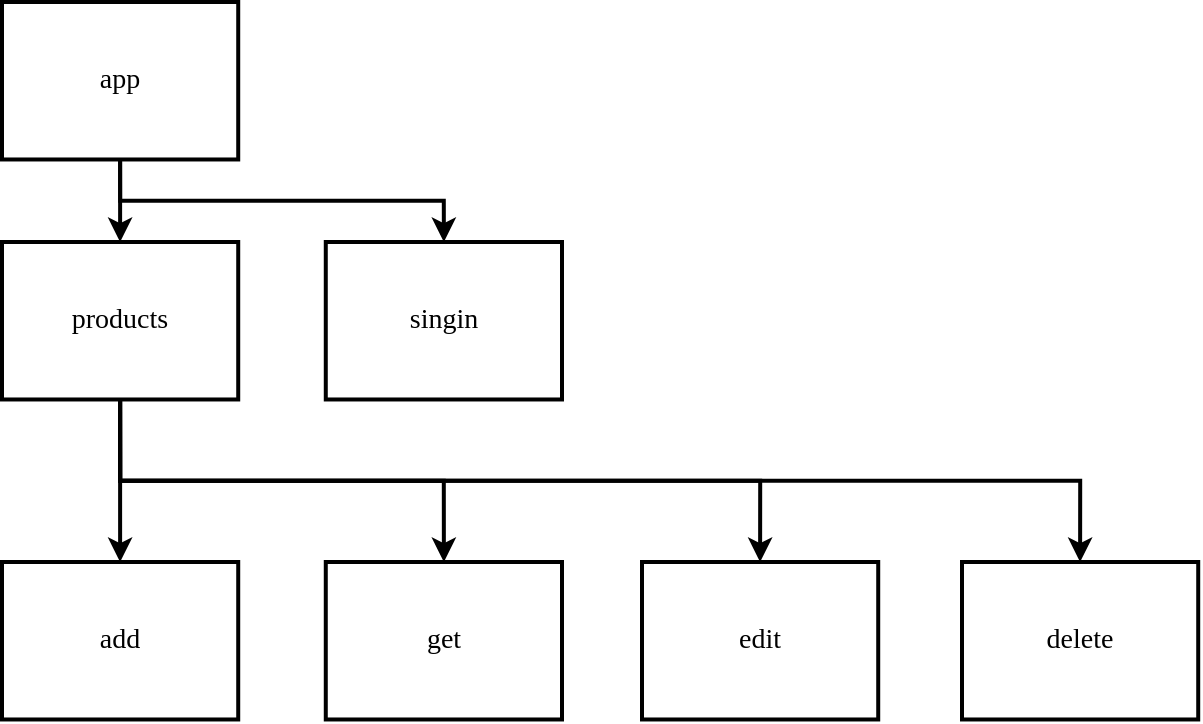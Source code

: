 <mxfile version="15.4.0" type="device"><diagram id="ZY1L4HJ2LRJZ9_9pu8G9" name="Page-1"><mxGraphModel dx="1024" dy="592" grid="1" gridSize="10" guides="1" tooltips="1" connect="1" arrows="1" fold="1" page="1" pageScale="1" pageWidth="827" pageHeight="1169" math="0" shadow="0"><root><mxCell id="0"/><mxCell id="1" parent="0"/><mxCell id="ValS_Qy8ZLMoOE9WEHSX-8" style="edgeStyle=orthogonalEdgeStyle;rounded=0;orthogonalLoop=1;jettySize=auto;html=1;exitX=0.5;exitY=1;exitDx=0;exitDy=0;entryX=0.5;entryY=0;entryDx=0;entryDy=0;fontFamily=Times New Roman;strokeWidth=2;fontSize=14;fontStyle=0" parent="1" source="ValS_Qy8ZLMoOE9WEHSX-1" target="ValS_Qy8ZLMoOE9WEHSX-2" edge="1"><mxGeometry relative="1" as="geometry"/></mxCell><mxCell id="ValS_Qy8ZLMoOE9WEHSX-9" style="edgeStyle=orthogonalEdgeStyle;rounded=0;orthogonalLoop=1;jettySize=auto;html=1;exitX=0.5;exitY=1;exitDx=0;exitDy=0;entryX=0.5;entryY=0;entryDx=0;entryDy=0;fontFamily=Times New Roman;strokeWidth=2;fontSize=14;fontStyle=0" parent="1" source="ValS_Qy8ZLMoOE9WEHSX-1" target="ValS_Qy8ZLMoOE9WEHSX-7" edge="1"><mxGeometry relative="1" as="geometry"/></mxCell><mxCell id="ValS_Qy8ZLMoOE9WEHSX-1" value="app" style="rounded=0;whiteSpace=wrap;html=1;absoluteArcSize=1;arcSize=14;strokeWidth=2;fontFamily=Times New Roman;fontSize=14;fontStyle=0" parent="1" vertex="1"><mxGeometry x="40" y="40" width="118.11" height="78.74" as="geometry"/></mxCell><mxCell id="ValS_Qy8ZLMoOE9WEHSX-10" style="edgeStyle=orthogonalEdgeStyle;rounded=0;orthogonalLoop=1;jettySize=auto;html=1;exitX=0.5;exitY=1;exitDx=0;exitDy=0;entryX=0.5;entryY=0;entryDx=0;entryDy=0;fontFamily=Times New Roman;strokeWidth=2;fontSize=14;fontStyle=0" parent="1" source="ValS_Qy8ZLMoOE9WEHSX-2" target="ValS_Qy8ZLMoOE9WEHSX-3" edge="1"><mxGeometry relative="1" as="geometry"/></mxCell><mxCell id="ValS_Qy8ZLMoOE9WEHSX-11" style="edgeStyle=orthogonalEdgeStyle;rounded=0;orthogonalLoop=1;jettySize=auto;html=1;exitX=0.5;exitY=1;exitDx=0;exitDy=0;entryX=0.5;entryY=0;entryDx=0;entryDy=0;fontFamily=Times New Roman;strokeWidth=2;fontSize=14;fontStyle=0" parent="1" source="ValS_Qy8ZLMoOE9WEHSX-2" target="ValS_Qy8ZLMoOE9WEHSX-4" edge="1"><mxGeometry relative="1" as="geometry"/></mxCell><mxCell id="ValS_Qy8ZLMoOE9WEHSX-12" style="edgeStyle=orthogonalEdgeStyle;rounded=0;orthogonalLoop=1;jettySize=auto;html=1;exitX=0.5;exitY=1;exitDx=0;exitDy=0;entryX=0.5;entryY=0;entryDx=0;entryDy=0;fontFamily=Times New Roman;strokeWidth=2;fontSize=14;fontStyle=0" parent="1" source="ValS_Qy8ZLMoOE9WEHSX-2" target="ValS_Qy8ZLMoOE9WEHSX-5" edge="1"><mxGeometry relative="1" as="geometry"/></mxCell><mxCell id="ValS_Qy8ZLMoOE9WEHSX-13" style="edgeStyle=orthogonalEdgeStyle;rounded=0;orthogonalLoop=1;jettySize=auto;html=1;exitX=0.5;exitY=1;exitDx=0;exitDy=0;entryX=0.5;entryY=0;entryDx=0;entryDy=0;fontFamily=Times New Roman;strokeWidth=2;fontSize=14;fontStyle=0" parent="1" source="ValS_Qy8ZLMoOE9WEHSX-2" target="ValS_Qy8ZLMoOE9WEHSX-6" edge="1"><mxGeometry relative="1" as="geometry"/></mxCell><mxCell id="ValS_Qy8ZLMoOE9WEHSX-2" value="products" style="rounded=0;whiteSpace=wrap;html=1;absoluteArcSize=1;arcSize=14;strokeWidth=2;fontFamily=Times New Roman;fontSize=14;fontStyle=0" parent="1" vertex="1"><mxGeometry x="40" y="160" width="118.11" height="78.74" as="geometry"/></mxCell><mxCell id="ValS_Qy8ZLMoOE9WEHSX-3" value="add" style="rounded=0;whiteSpace=wrap;html=1;absoluteArcSize=1;arcSize=14;strokeWidth=2;fontFamily=Times New Roman;fontSize=14;fontStyle=0" parent="1" vertex="1"><mxGeometry x="40" y="320" width="118.11" height="78.74" as="geometry"/></mxCell><mxCell id="ValS_Qy8ZLMoOE9WEHSX-4" value="get" style="rounded=0;whiteSpace=wrap;html=1;absoluteArcSize=1;arcSize=14;strokeWidth=2;fontFamily=Times New Roman;fontSize=14;fontStyle=0" parent="1" vertex="1"><mxGeometry x="201.89" y="320" width="118.11" height="78.74" as="geometry"/></mxCell><mxCell id="ValS_Qy8ZLMoOE9WEHSX-5" value="edit" style="rounded=0;whiteSpace=wrap;html=1;absoluteArcSize=1;arcSize=14;strokeWidth=2;fontFamily=Times New Roman;fontSize=14;fontStyle=0" parent="1" vertex="1"><mxGeometry x="360" y="320" width="118.11" height="78.74" as="geometry"/></mxCell><mxCell id="ValS_Qy8ZLMoOE9WEHSX-6" value="delete" style="rounded=0;whiteSpace=wrap;html=1;absoluteArcSize=1;arcSize=14;strokeWidth=2;fontFamily=Times New Roman;fontSize=14;fontStyle=0" parent="1" vertex="1"><mxGeometry x="520" y="320" width="118.11" height="78.74" as="geometry"/></mxCell><mxCell id="ValS_Qy8ZLMoOE9WEHSX-7" value="singin" style="rounded=0;whiteSpace=wrap;html=1;absoluteArcSize=1;arcSize=14;strokeWidth=2;fontFamily=Times New Roman;fontSize=14;fontStyle=0" parent="1" vertex="1"><mxGeometry x="201.89" y="160" width="118.11" height="78.74" as="geometry"/></mxCell></root></mxGraphModel></diagram></mxfile>